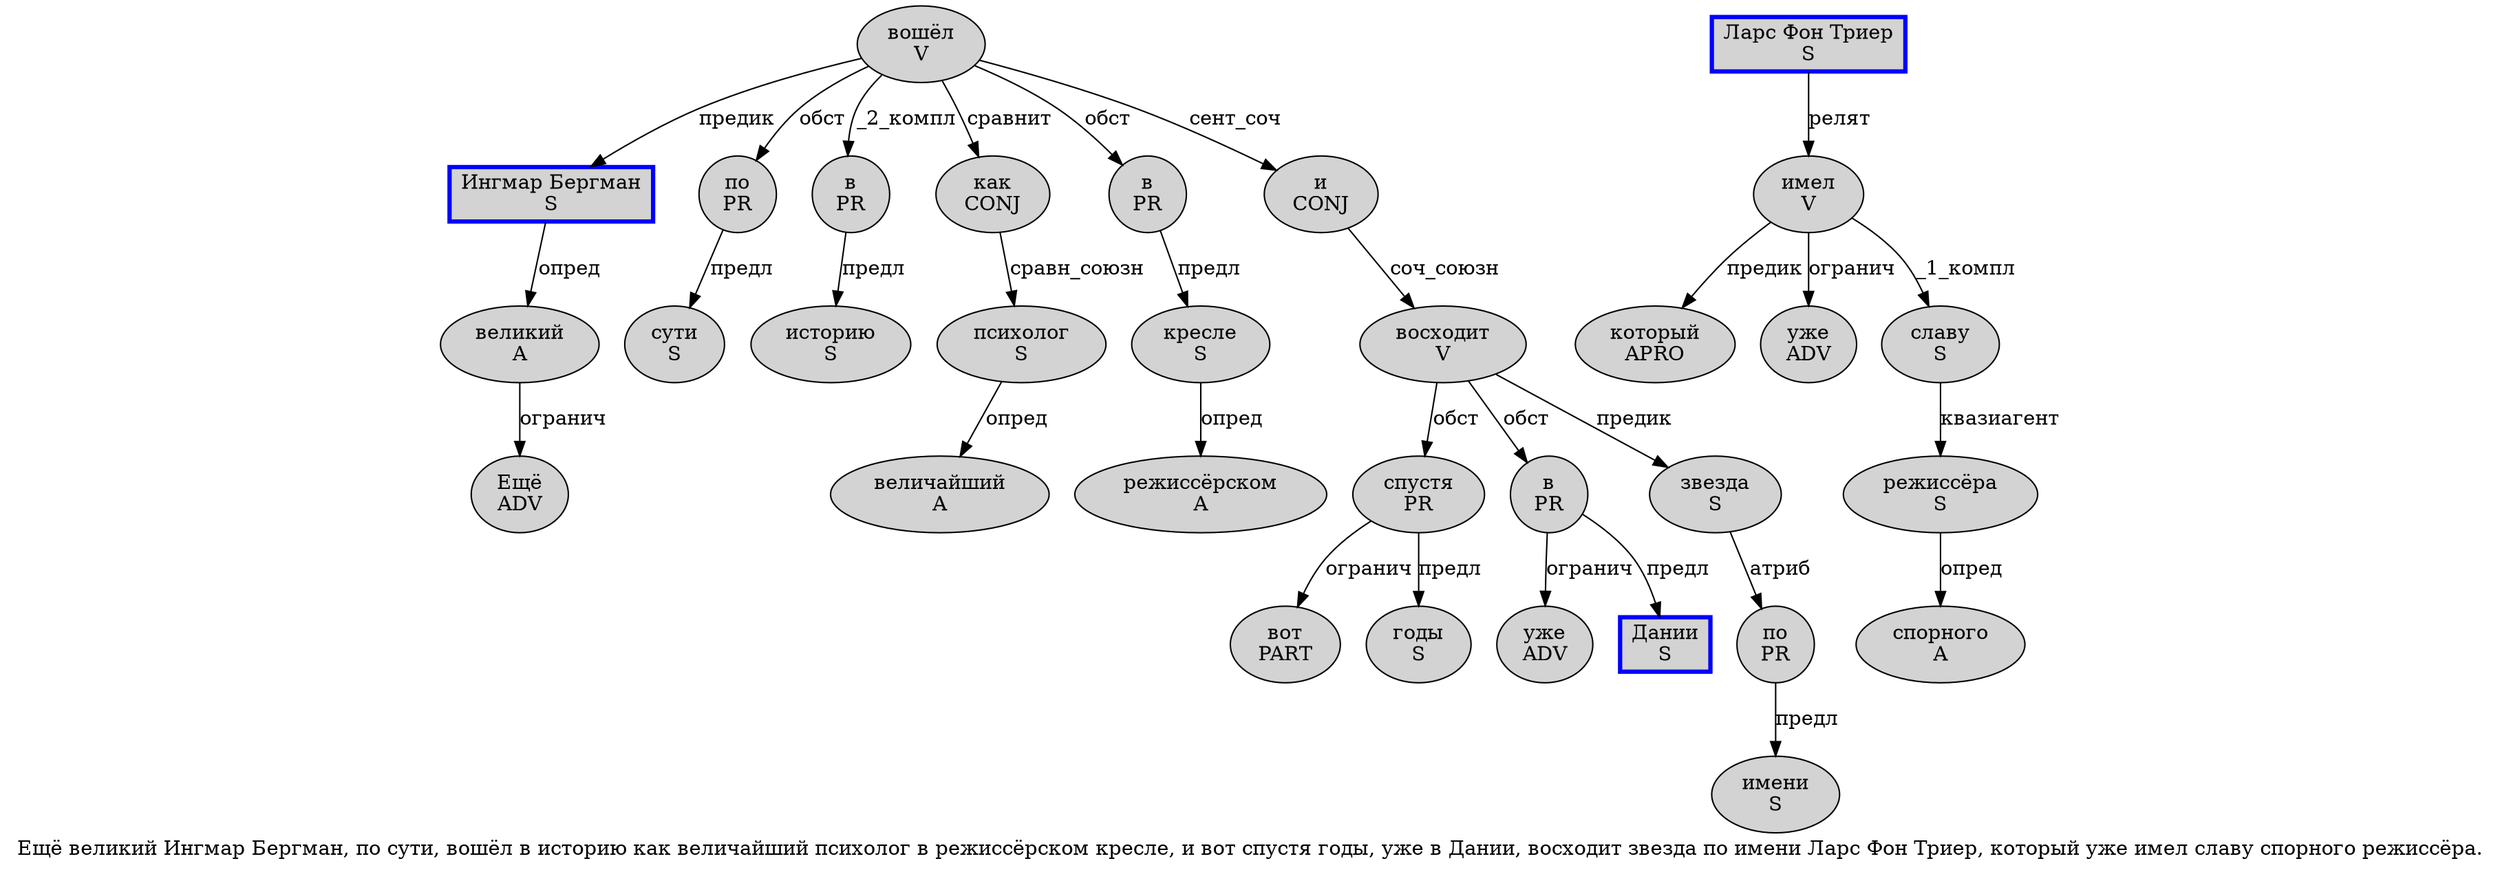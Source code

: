 digraph SENTENCE_1563 {
	graph [label="Ещё великий Ингмар Бергман, по сути, вошёл в историю как величайший психолог в режиссёрском кресле, и вот спустя годы, уже в Дании, восходит звезда по имени Ларс Фон Триер, который уже имел славу спорного режиссёра."]
	node [style=filled]
		0 [label="Ещё
ADV" color="" fillcolor=lightgray penwidth=1 shape=ellipse]
		1 [label="великий
A" color="" fillcolor=lightgray penwidth=1 shape=ellipse]
		2 [label="Ингмар Бергман
S" color=blue fillcolor=lightgray penwidth=3 shape=box]
		4 [label="по
PR" color="" fillcolor=lightgray penwidth=1 shape=ellipse]
		5 [label="сути
S" color="" fillcolor=lightgray penwidth=1 shape=ellipse]
		7 [label="вошёл
V" color="" fillcolor=lightgray penwidth=1 shape=ellipse]
		8 [label="в
PR" color="" fillcolor=lightgray penwidth=1 shape=ellipse]
		9 [label="историю
S" color="" fillcolor=lightgray penwidth=1 shape=ellipse]
		10 [label="как
CONJ" color="" fillcolor=lightgray penwidth=1 shape=ellipse]
		11 [label="величайший
A" color="" fillcolor=lightgray penwidth=1 shape=ellipse]
		12 [label="психолог
S" color="" fillcolor=lightgray penwidth=1 shape=ellipse]
		13 [label="в
PR" color="" fillcolor=lightgray penwidth=1 shape=ellipse]
		14 [label="режиссёрском
A" color="" fillcolor=lightgray penwidth=1 shape=ellipse]
		15 [label="кресле
S" color="" fillcolor=lightgray penwidth=1 shape=ellipse]
		17 [label="и
CONJ" color="" fillcolor=lightgray penwidth=1 shape=ellipse]
		18 [label="вот
PART" color="" fillcolor=lightgray penwidth=1 shape=ellipse]
		19 [label="спустя
PR" color="" fillcolor=lightgray penwidth=1 shape=ellipse]
		20 [label="годы
S" color="" fillcolor=lightgray penwidth=1 shape=ellipse]
		22 [label="уже
ADV" color="" fillcolor=lightgray penwidth=1 shape=ellipse]
		23 [label="в
PR" color="" fillcolor=lightgray penwidth=1 shape=ellipse]
		24 [label="Дании
S" color=blue fillcolor=lightgray penwidth=3 shape=box]
		26 [label="восходит
V" color="" fillcolor=lightgray penwidth=1 shape=ellipse]
		27 [label="звезда
S" color="" fillcolor=lightgray penwidth=1 shape=ellipse]
		28 [label="по
PR" color="" fillcolor=lightgray penwidth=1 shape=ellipse]
		29 [label="имени
S" color="" fillcolor=lightgray penwidth=1 shape=ellipse]
		30 [label="Ларс Фон Триер
S" color=blue fillcolor=lightgray penwidth=3 shape=box]
		32 [label="который
APRO" color="" fillcolor=lightgray penwidth=1 shape=ellipse]
		33 [label="уже
ADV" color="" fillcolor=lightgray penwidth=1 shape=ellipse]
		34 [label="имел
V" color="" fillcolor=lightgray penwidth=1 shape=ellipse]
		35 [label="славу
S" color="" fillcolor=lightgray penwidth=1 shape=ellipse]
		36 [label="спорного
A" color="" fillcolor=lightgray penwidth=1 shape=ellipse]
		37 [label="режиссёра
S" color="" fillcolor=lightgray penwidth=1 shape=ellipse]
			19 -> 18 [label="огранич"]
			19 -> 20 [label="предл"]
			8 -> 9 [label="предл"]
			23 -> 22 [label="огранич"]
			23 -> 24 [label="предл"]
			7 -> 2 [label="предик"]
			7 -> 4 [label="обст"]
			7 -> 8 [label="_2_компл"]
			7 -> 10 [label="сравнит"]
			7 -> 13 [label="обст"]
			7 -> 17 [label="сент_соч"]
			17 -> 26 [label="соч_союзн"]
			15 -> 14 [label="опред"]
			4 -> 5 [label="предл"]
			1 -> 0 [label="огранич"]
			13 -> 15 [label="предл"]
			30 -> 34 [label="релят"]
			37 -> 36 [label="опред"]
			10 -> 12 [label="сравн_союзн"]
			34 -> 32 [label="предик"]
			34 -> 33 [label="огранич"]
			34 -> 35 [label="_1_компл"]
			27 -> 28 [label="атриб"]
			35 -> 37 [label="квазиагент"]
			2 -> 1 [label="опред"]
			26 -> 19 [label="обст"]
			26 -> 23 [label="обст"]
			26 -> 27 [label="предик"]
			12 -> 11 [label="опред"]
			28 -> 29 [label="предл"]
}